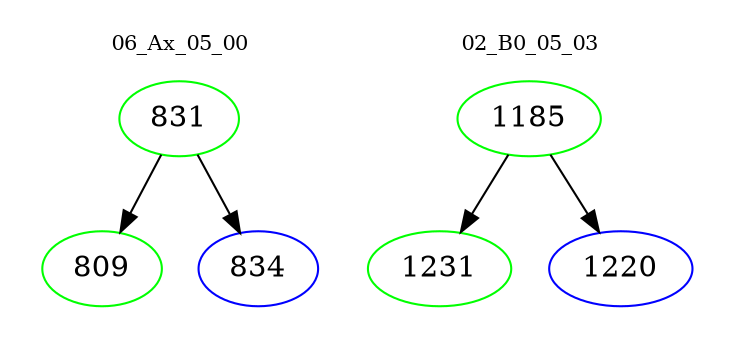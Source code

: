 digraph{
subgraph cluster_0 {
color = white
label = "06_Ax_05_00";
fontsize=10;
T0_831 [label="831", color="green"]
T0_831 -> T0_809 [color="black"]
T0_809 [label="809", color="green"]
T0_831 -> T0_834 [color="black"]
T0_834 [label="834", color="blue"]
}
subgraph cluster_1 {
color = white
label = "02_B0_05_03";
fontsize=10;
T1_1185 [label="1185", color="green"]
T1_1185 -> T1_1231 [color="black"]
T1_1231 [label="1231", color="green"]
T1_1185 -> T1_1220 [color="black"]
T1_1220 [label="1220", color="blue"]
}
}
